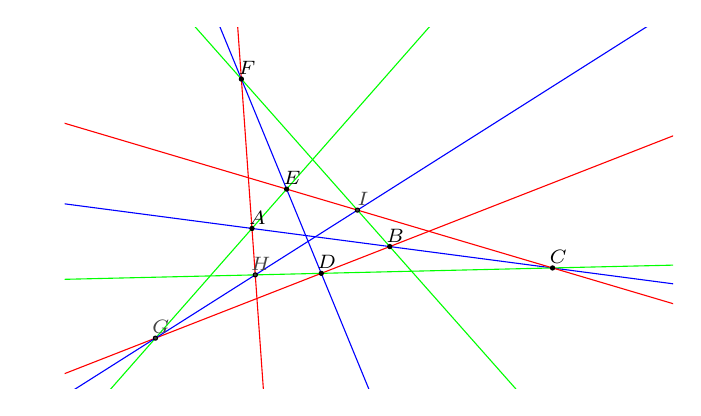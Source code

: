 \definecolor{uuuuuu}{rgb}{0.267,0.267,0.267}
\definecolor{ffqqqq}{rgb}{1.,0.,0.}
\definecolor{qqffqq}{rgb}{0.,1.,0.}
\definecolor{qqqqff}{rgb}{0.,0.,1.}
\begin{tikzpicture}[scale=0.5,line cap=round,line join=round,>=triangle 45,x=1.0cm,y=1.0cm]
\clip(-4.3,-2.86) rectangle (11.16,6.3);
\draw [color=qqqqff,domain=-4.3:11.16] plot(\x,{(--4.412-0.46*\x)/3.5});
\draw [color=qqqqff,domain=-4.3:11.16] plot(\x,{(-4.804--2.14*\x)/-0.88});
\draw [color=qqffqq,domain=-4.3:11.16] plot(\x,{(--0.596--1.*\x)/0.88});
\draw [color=ffqqqq,domain=-4.3:11.16] plot(\x,{(-2.069--3.795*\x)/-0.269});
\draw [color=ffqqqq,domain=-4.3:11.16] plot(\x,{(--1.405-0.68*\x)/-1.74});
\draw [color=qqffqq,domain=-4.3:11.16] plot(\x,{(-19.638--4.255*\x)/-3.769});
\draw [color=qqffqq,domain=-4.3:11.16] plot(\x,{(-0.049-0.137*\x)/-5.875});
\draw [color=ffqqqq,domain=-4.3:11.16] plot(\x,{(-17.546--2.003*\x)/-6.755});
\draw [color=qqqqff,domain=-4.3:11.16] plot(\x,{(-1.66--3.252*\x)/5.131});
\begin{scriptsize}
\draw [fill=black] (0.46,1.2) circle (1.5pt);
\draw[color=black] (0.6,1.48) node {$A$};
\draw [fill=black] (3.96,0.74) circle (1.5pt);
\draw[color=black] (4.1,1.02) node {$B$};
\draw [fill=black] (8.095,0.197) circle (1.5pt);
\draw[color=black] (8.24,0.48) node {$C$};
\draw [fill=black] (2.22,0.06) circle (1.5pt);
\draw[color=black] (2.36,0.34) node {$D$};
\draw [fill=black] (1.34,2.2) circle (1.5pt);
\draw[color=black] (1.48,2.48) node {$E$};
\draw [fill=black] (0.191,4.995) circle (1.5pt);
\draw[color=black] (0.34,5.28) node {$F$};
\draw [fill=uuuuuu] (-1.992,-1.586) circle (1.5pt);
\draw[color=uuuuuu] (-1.86,-1.3) node {$G$};
\draw [fill=uuuuuu] (0.544,0.021) circle (1.5pt);
\draw[color=uuuuuu] (0.68,0.3) node {$H$};
\draw [fill=uuuuuu] (3.139,1.666) circle (1.5pt);
\draw[color=uuuuuu] (3.28,1.94) node {$I$};
\end{scriptsize}
\end{tikzpicture}
